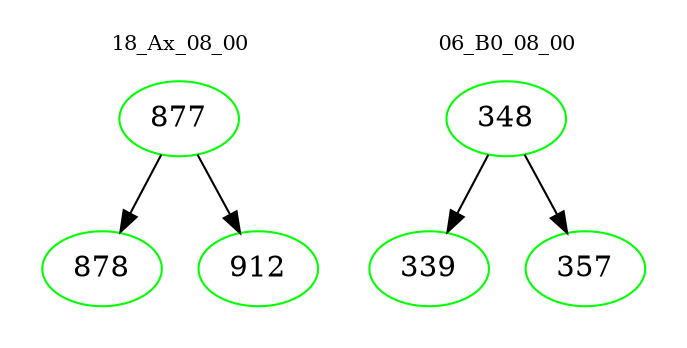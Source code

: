 digraph{
subgraph cluster_0 {
color = white
label = "18_Ax_08_00";
fontsize=10;
T0_877 [label="877", color="green"]
T0_877 -> T0_878 [color="black"]
T0_878 [label="878", color="green"]
T0_877 -> T0_912 [color="black"]
T0_912 [label="912", color="green"]
}
subgraph cluster_1 {
color = white
label = "06_B0_08_00";
fontsize=10;
T1_348 [label="348", color="green"]
T1_348 -> T1_339 [color="black"]
T1_339 [label="339", color="green"]
T1_348 -> T1_357 [color="black"]
T1_357 [label="357", color="green"]
}
}
